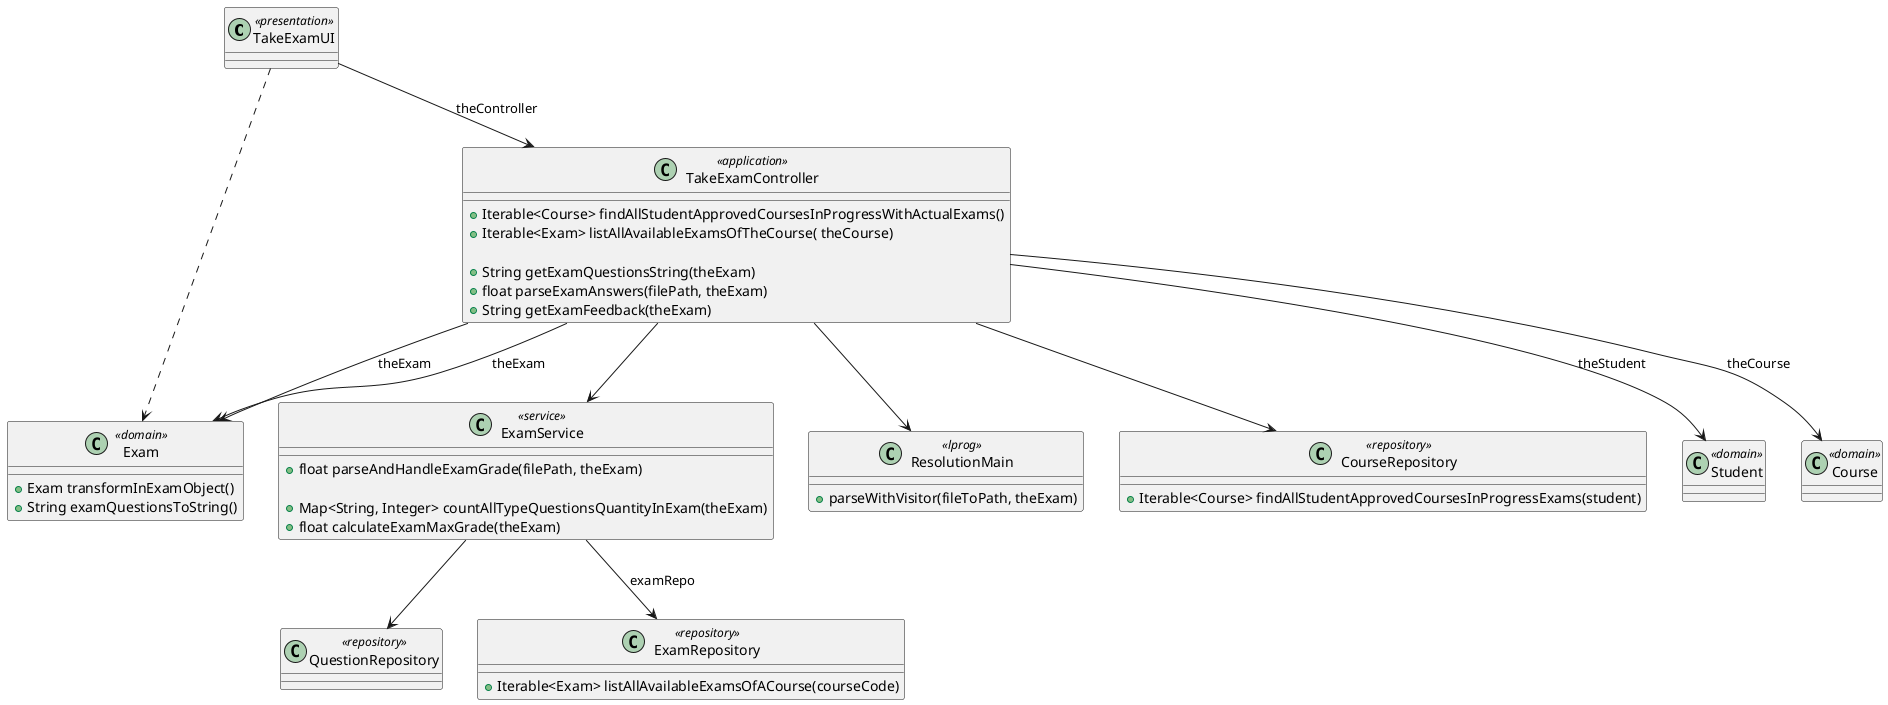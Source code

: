 @startuml

'Classes
class TakeExamUI <<presentation>> {
}

class TakeExamController <<application>> {
+ Iterable<Course> findAllStudentApprovedCoursesInProgressWithActualExams()
+ Iterable<Exam> listAllAvailableExamsOfTheCourse( theCourse)

+ String getExamQuestionsString(theExam)
+ float parseExamAnswers(filePath, theExam)
+ String getExamFeedback(theExam)
}

class ExamService <<service>> {

+ float parseAndHandleExamGrade(filePath, theExam)

+ Map<String, Integer> countAllTypeQuestionsQuantityInExam(theExam)
+ float calculateExamMaxGrade(theExam)
}

class Student <<domain>> {
}

class Course <<domain>> {
}

class Exam <<domain>> {
+ Exam transformInExamObject()
}

class Exam <<domain>> {
+ String examQuestionsToString()
}

class ResolutionMain <<lprog>> {
+ parseWithVisitor(fileToPath, theExam)

}

class CourseRepository <<repository>> {
+ Iterable<Course> findAllStudentApprovedCoursesInProgressExams(student)
}

class QuestionRepository <<repository>> {

}

class ExamRepository <<repository>> {
+  Iterable<Exam> listAllAvailableExamsOfACourse(courseCode)
}

'Dependencies
TakeExamUI -[dashed]-> Exam

'Navigation
TakeExamUI --> TakeExamController : theController


TakeExamController --> Student : theStudent
TakeExamController --> Course : theCourse
TakeExamController -->  Exam : theExam
TakeExamController -->  Exam : theExam
TakeExamController --> ResolutionMain
TakeExamController --> ExamService
TakeExamController --> CourseRepository
ExamService --> QuestionRepository

ExamService --> ExamRepository : examRepo


@enduml